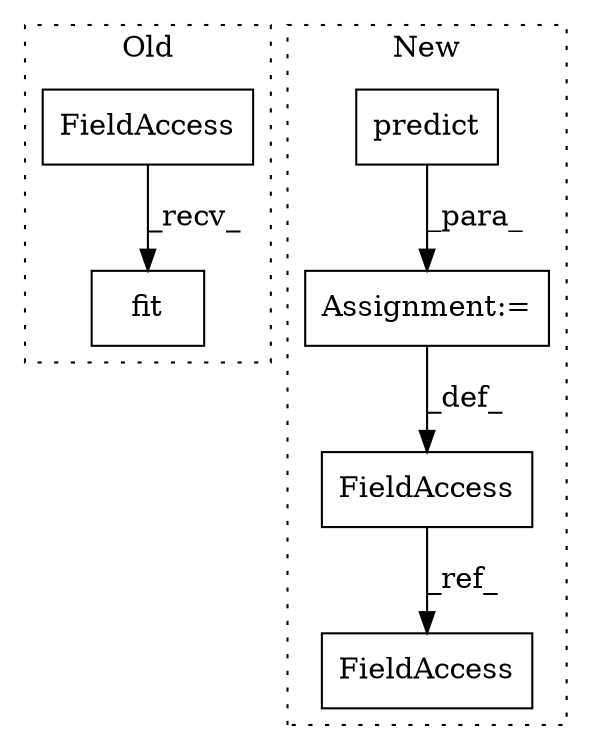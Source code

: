 digraph G {
subgraph cluster0 {
1 [label="fit" a="32" s="3306,3323" l="4,1" shape="box"];
6 [label="FieldAccess" a="22" s="3300" l="5" shape="box"];
label = "Old";
style="dotted";
}
subgraph cluster1 {
2 [label="predict" a="32" s="3633,3652" l="8,1" shape="box"];
3 [label="Assignment:=" a="7" s="3626" l="1" shape="box"];
4 [label="FieldAccess" a="22" s="3610" l="16" shape="box"];
5 [label="FieldAccess" a="22" s="3770" l="16" shape="box"];
label = "New";
style="dotted";
}
2 -> 3 [label="_para_"];
3 -> 4 [label="_def_"];
4 -> 5 [label="_ref_"];
6 -> 1 [label="_recv_"];
}